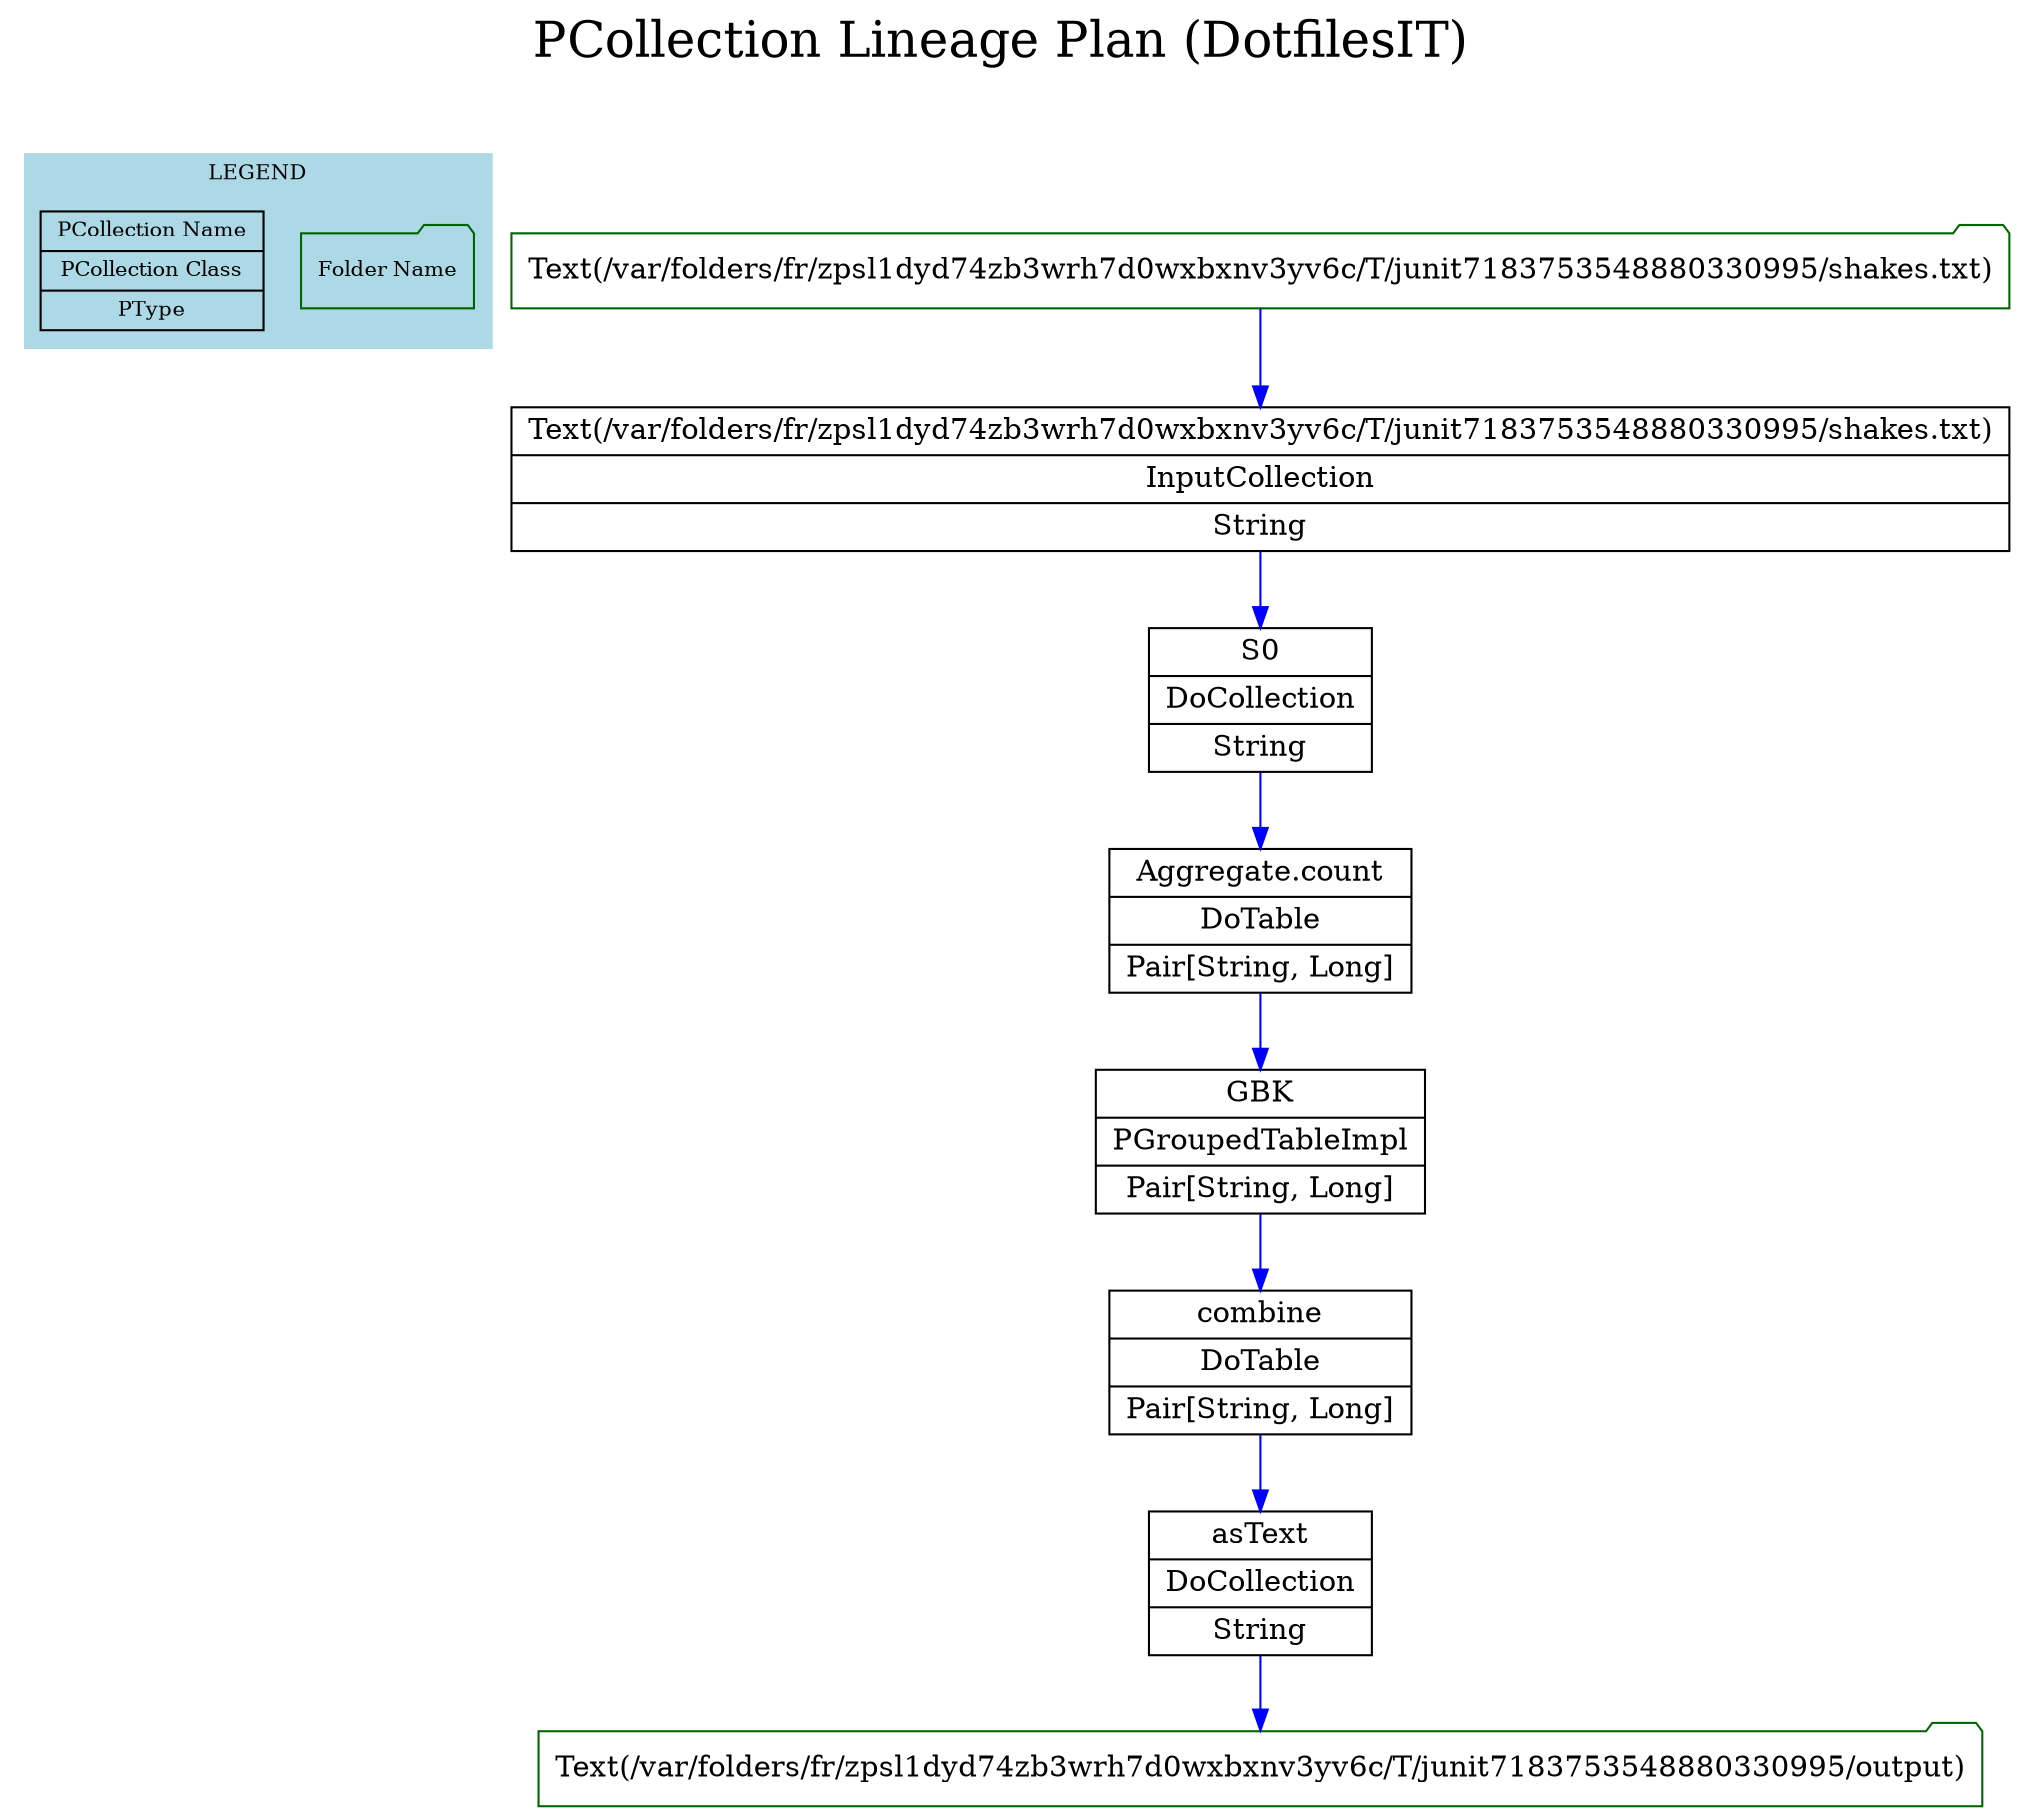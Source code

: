 digraph G {
   label="PCollection Lineage Plan (DotfilesIT) \n\n"; fontsize=24; labelloc="t"; 
subgraph "cluster-legend-rtnodes" {
label="LEGEND" ; fontsize=10; style=filled; color=lightblue;
"Folder"  [label="Folder Name" fontsize=10 shape=folder color=darkGreen]
"PCollection"  [label="{PCollection Name | PCollection Class| PType }" fontsize=10 shape=record]
}
"asText@742565912" [label="{asText | DoCollection | String }", shape=record, color=black];
"combine@2005332915" [label="{combine | DoTable | Pair[String, Long] }", shape=record, color=black];
"GBK@827506119" [label="{GBK | PGroupedTableImpl | Pair[String, Long] }", shape=record, color=black];
"Aggregate.count@791244061" [label="{Aggregate.count | DoTable | Pair[String, Long] }", shape=record, color=black];
"S0@1220191003" [label="{S0 | DoCollection | String }", shape=record, color=black];
"Text(/var/folders/fr/zpsl1dyd74zb3wrh7d0wxbxnv3yv6c/T/junit7183753548880330995/shakes.txt)@546062589" [label="{Text(/var/folders/fr/zpsl1dyd74zb3wrh7d0wxbxnv3yv6c/T/junit7183753548880330995/shakes.txt) | InputCollection | String }", shape=record, color=black];
"ST@Text(/var/folders/fr/zpsl1dyd74zb3wrh7d0wxbxnv3yv6c/T/junit7183753548880330995/shakes.txt)" [label="Text(/var/folders/fr/zpsl1dyd74zb3wrh7d0wxbxnv3yv6c/T/junit7183753548880330995/shakes.txt)", shape=folder, color="darkGreen"];
"ST@Text(/var/folders/fr/zpsl1dyd74zb3wrh7d0wxbxnv3yv6c/T/junit7183753548880330995/output)" [label="Text(/var/folders/fr/zpsl1dyd74zb3wrh7d0wxbxnv3yv6c/T/junit7183753548880330995/output)", shape=folder, color="darkGreen"];
"combine@2005332915" -> "asText@742565912" [color="blue"];
"GBK@827506119" -> "combine@2005332915" [color="blue"];
"Aggregate.count@791244061" -> "GBK@827506119" [color="blue"];
"S0@1220191003" -> "Aggregate.count@791244061" [color="blue"];
"Text(/var/folders/fr/zpsl1dyd74zb3wrh7d0wxbxnv3yv6c/T/junit7183753548880330995/shakes.txt)@546062589" -> "S0@1220191003" [color="blue"];
"ST@Text(/var/folders/fr/zpsl1dyd74zb3wrh7d0wxbxnv3yv6c/T/junit7183753548880330995/shakes.txt)" -> "Text(/var/folders/fr/zpsl1dyd74zb3wrh7d0wxbxnv3yv6c/T/junit7183753548880330995/shakes.txt)@546062589" [color="blue"];
"asText@742565912" -> "ST@Text(/var/folders/fr/zpsl1dyd74zb3wrh7d0wxbxnv3yv6c/T/junit7183753548880330995/output)" [color="blue"];
}
